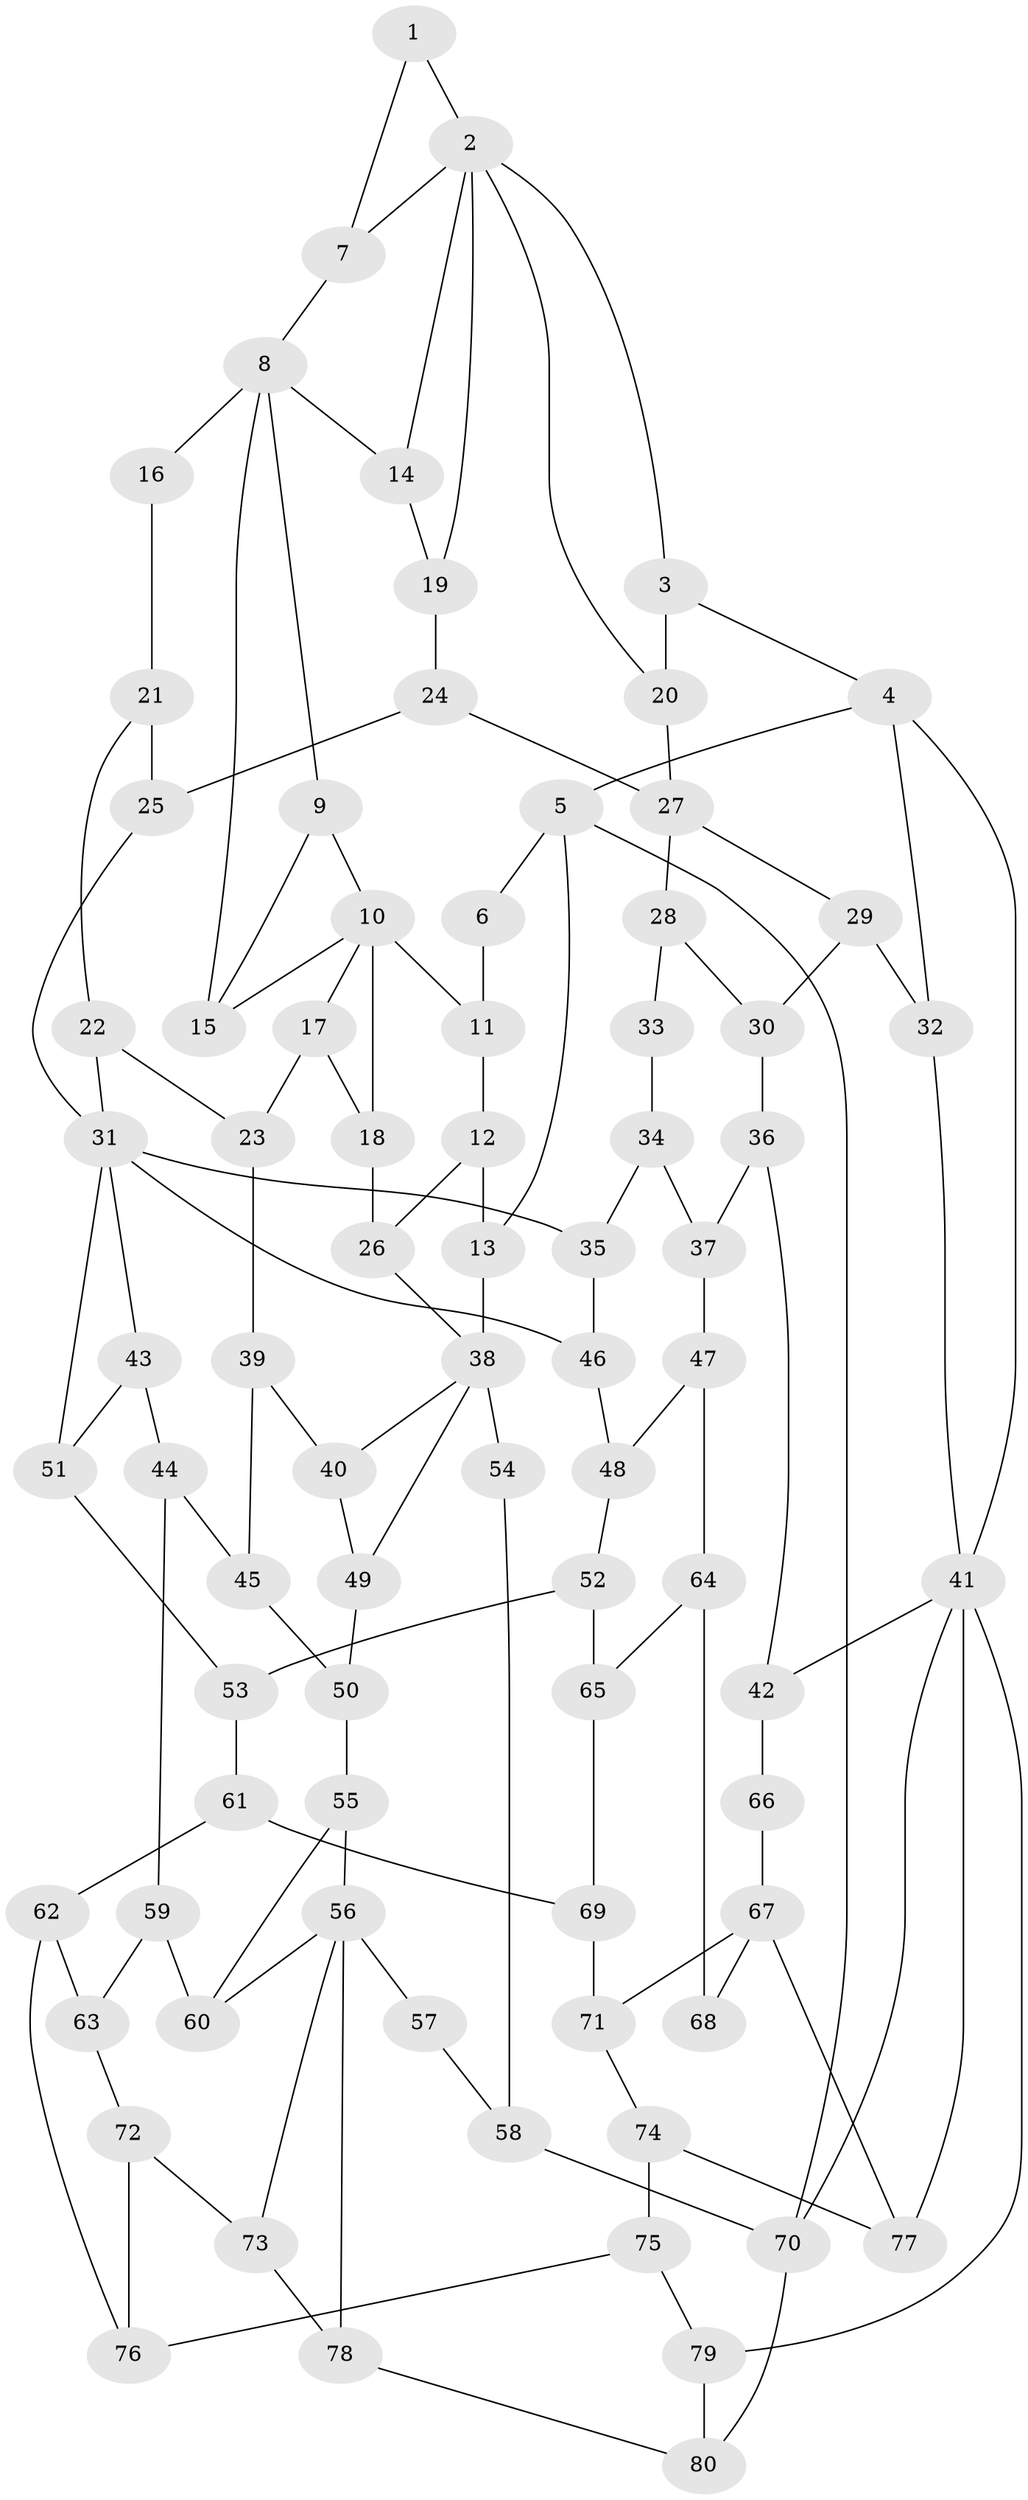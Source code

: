 // original degree distribution, {3: 0.026785714285714284, 4: 0.22321428571428573, 6: 0.22321428571428573, 5: 0.5267857142857143}
// Generated by graph-tools (version 1.1) at 2025/54/03/04/25 22:54:21]
// undirected, 80 vertices, 127 edges
graph export_dot {
  node [color=gray90,style=filled];
  1;
  2;
  3;
  4;
  5;
  6;
  7;
  8;
  9;
  10;
  11;
  12;
  13;
  14;
  15;
  16;
  17;
  18;
  19;
  20;
  21;
  22;
  23;
  24;
  25;
  26;
  27;
  28;
  29;
  30;
  31;
  32;
  33;
  34;
  35;
  36;
  37;
  38;
  39;
  40;
  41;
  42;
  43;
  44;
  45;
  46;
  47;
  48;
  49;
  50;
  51;
  52;
  53;
  54;
  55;
  56;
  57;
  58;
  59;
  60;
  61;
  62;
  63;
  64;
  65;
  66;
  67;
  68;
  69;
  70;
  71;
  72;
  73;
  74;
  75;
  76;
  77;
  78;
  79;
  80;
  1 -- 2 [weight=1.0];
  1 -- 7 [weight=1.0];
  2 -- 3 [weight=1.0];
  2 -- 7 [weight=1.0];
  2 -- 14 [weight=1.0];
  2 -- 19 [weight=1.0];
  2 -- 20 [weight=1.0];
  3 -- 4 [weight=1.0];
  3 -- 20 [weight=1.0];
  4 -- 5 [weight=1.0];
  4 -- 32 [weight=1.0];
  4 -- 41 [weight=1.0];
  5 -- 6 [weight=1.0];
  5 -- 13 [weight=1.0];
  5 -- 70 [weight=1.0];
  6 -- 11 [weight=1.0];
  7 -- 8 [weight=1.0];
  8 -- 9 [weight=1.0];
  8 -- 14 [weight=1.0];
  8 -- 15 [weight=1.0];
  8 -- 16 [weight=2.0];
  9 -- 10 [weight=1.0];
  9 -- 15 [weight=1.0];
  10 -- 11 [weight=2.0];
  10 -- 15 [weight=1.0];
  10 -- 17 [weight=1.0];
  10 -- 18 [weight=1.0];
  11 -- 12 [weight=1.0];
  12 -- 13 [weight=1.0];
  12 -- 26 [weight=1.0];
  13 -- 38 [weight=1.0];
  14 -- 19 [weight=1.0];
  16 -- 21 [weight=1.0];
  17 -- 18 [weight=1.0];
  17 -- 23 [weight=1.0];
  18 -- 26 [weight=1.0];
  19 -- 24 [weight=1.0];
  20 -- 27 [weight=1.0];
  21 -- 22 [weight=1.0];
  21 -- 25 [weight=1.0];
  22 -- 23 [weight=1.0];
  22 -- 31 [weight=1.0];
  23 -- 39 [weight=1.0];
  24 -- 25 [weight=1.0];
  24 -- 27 [weight=1.0];
  25 -- 31 [weight=1.0];
  26 -- 38 [weight=1.0];
  27 -- 28 [weight=1.0];
  27 -- 29 [weight=1.0];
  28 -- 30 [weight=1.0];
  28 -- 33 [weight=2.0];
  29 -- 30 [weight=1.0];
  29 -- 32 [weight=1.0];
  30 -- 36 [weight=1.0];
  31 -- 35 [weight=1.0];
  31 -- 43 [weight=1.0];
  31 -- 46 [weight=1.0];
  31 -- 51 [weight=1.0];
  32 -- 41 [weight=1.0];
  33 -- 34 [weight=1.0];
  34 -- 35 [weight=1.0];
  34 -- 37 [weight=1.0];
  35 -- 46 [weight=1.0];
  36 -- 37 [weight=1.0];
  36 -- 42 [weight=1.0];
  37 -- 47 [weight=1.0];
  38 -- 40 [weight=1.0];
  38 -- 49 [weight=1.0];
  38 -- 54 [weight=2.0];
  39 -- 40 [weight=1.0];
  39 -- 45 [weight=1.0];
  40 -- 49 [weight=1.0];
  41 -- 42 [weight=1.0];
  41 -- 70 [weight=1.0];
  41 -- 77 [weight=1.0];
  41 -- 79 [weight=2.0];
  42 -- 66 [weight=1.0];
  43 -- 44 [weight=1.0];
  43 -- 51 [weight=1.0];
  44 -- 45 [weight=1.0];
  44 -- 59 [weight=1.0];
  45 -- 50 [weight=1.0];
  46 -- 48 [weight=1.0];
  47 -- 48 [weight=1.0];
  47 -- 64 [weight=1.0];
  48 -- 52 [weight=1.0];
  49 -- 50 [weight=1.0];
  50 -- 55 [weight=1.0];
  51 -- 53 [weight=1.0];
  52 -- 53 [weight=1.0];
  52 -- 65 [weight=1.0];
  53 -- 61 [weight=1.0];
  54 -- 58 [weight=1.0];
  55 -- 56 [weight=1.0];
  55 -- 60 [weight=1.0];
  56 -- 57 [weight=2.0];
  56 -- 60 [weight=1.0];
  56 -- 73 [weight=1.0];
  56 -- 78 [weight=1.0];
  57 -- 58 [weight=1.0];
  58 -- 70 [weight=1.0];
  59 -- 60 [weight=1.0];
  59 -- 63 [weight=1.0];
  61 -- 62 [weight=1.0];
  61 -- 69 [weight=1.0];
  62 -- 63 [weight=1.0];
  62 -- 76 [weight=1.0];
  63 -- 72 [weight=1.0];
  64 -- 65 [weight=1.0];
  64 -- 68 [weight=1.0];
  65 -- 69 [weight=1.0];
  66 -- 67 [weight=2.0];
  67 -- 68 [weight=2.0];
  67 -- 71 [weight=1.0];
  67 -- 77 [weight=1.0];
  69 -- 71 [weight=1.0];
  70 -- 80 [weight=1.0];
  71 -- 74 [weight=1.0];
  72 -- 73 [weight=1.0];
  72 -- 76 [weight=1.0];
  73 -- 78 [weight=1.0];
  74 -- 75 [weight=1.0];
  74 -- 77 [weight=1.0];
  75 -- 76 [weight=1.0];
  75 -- 79 [weight=1.0];
  78 -- 80 [weight=1.0];
  79 -- 80 [weight=1.0];
}
